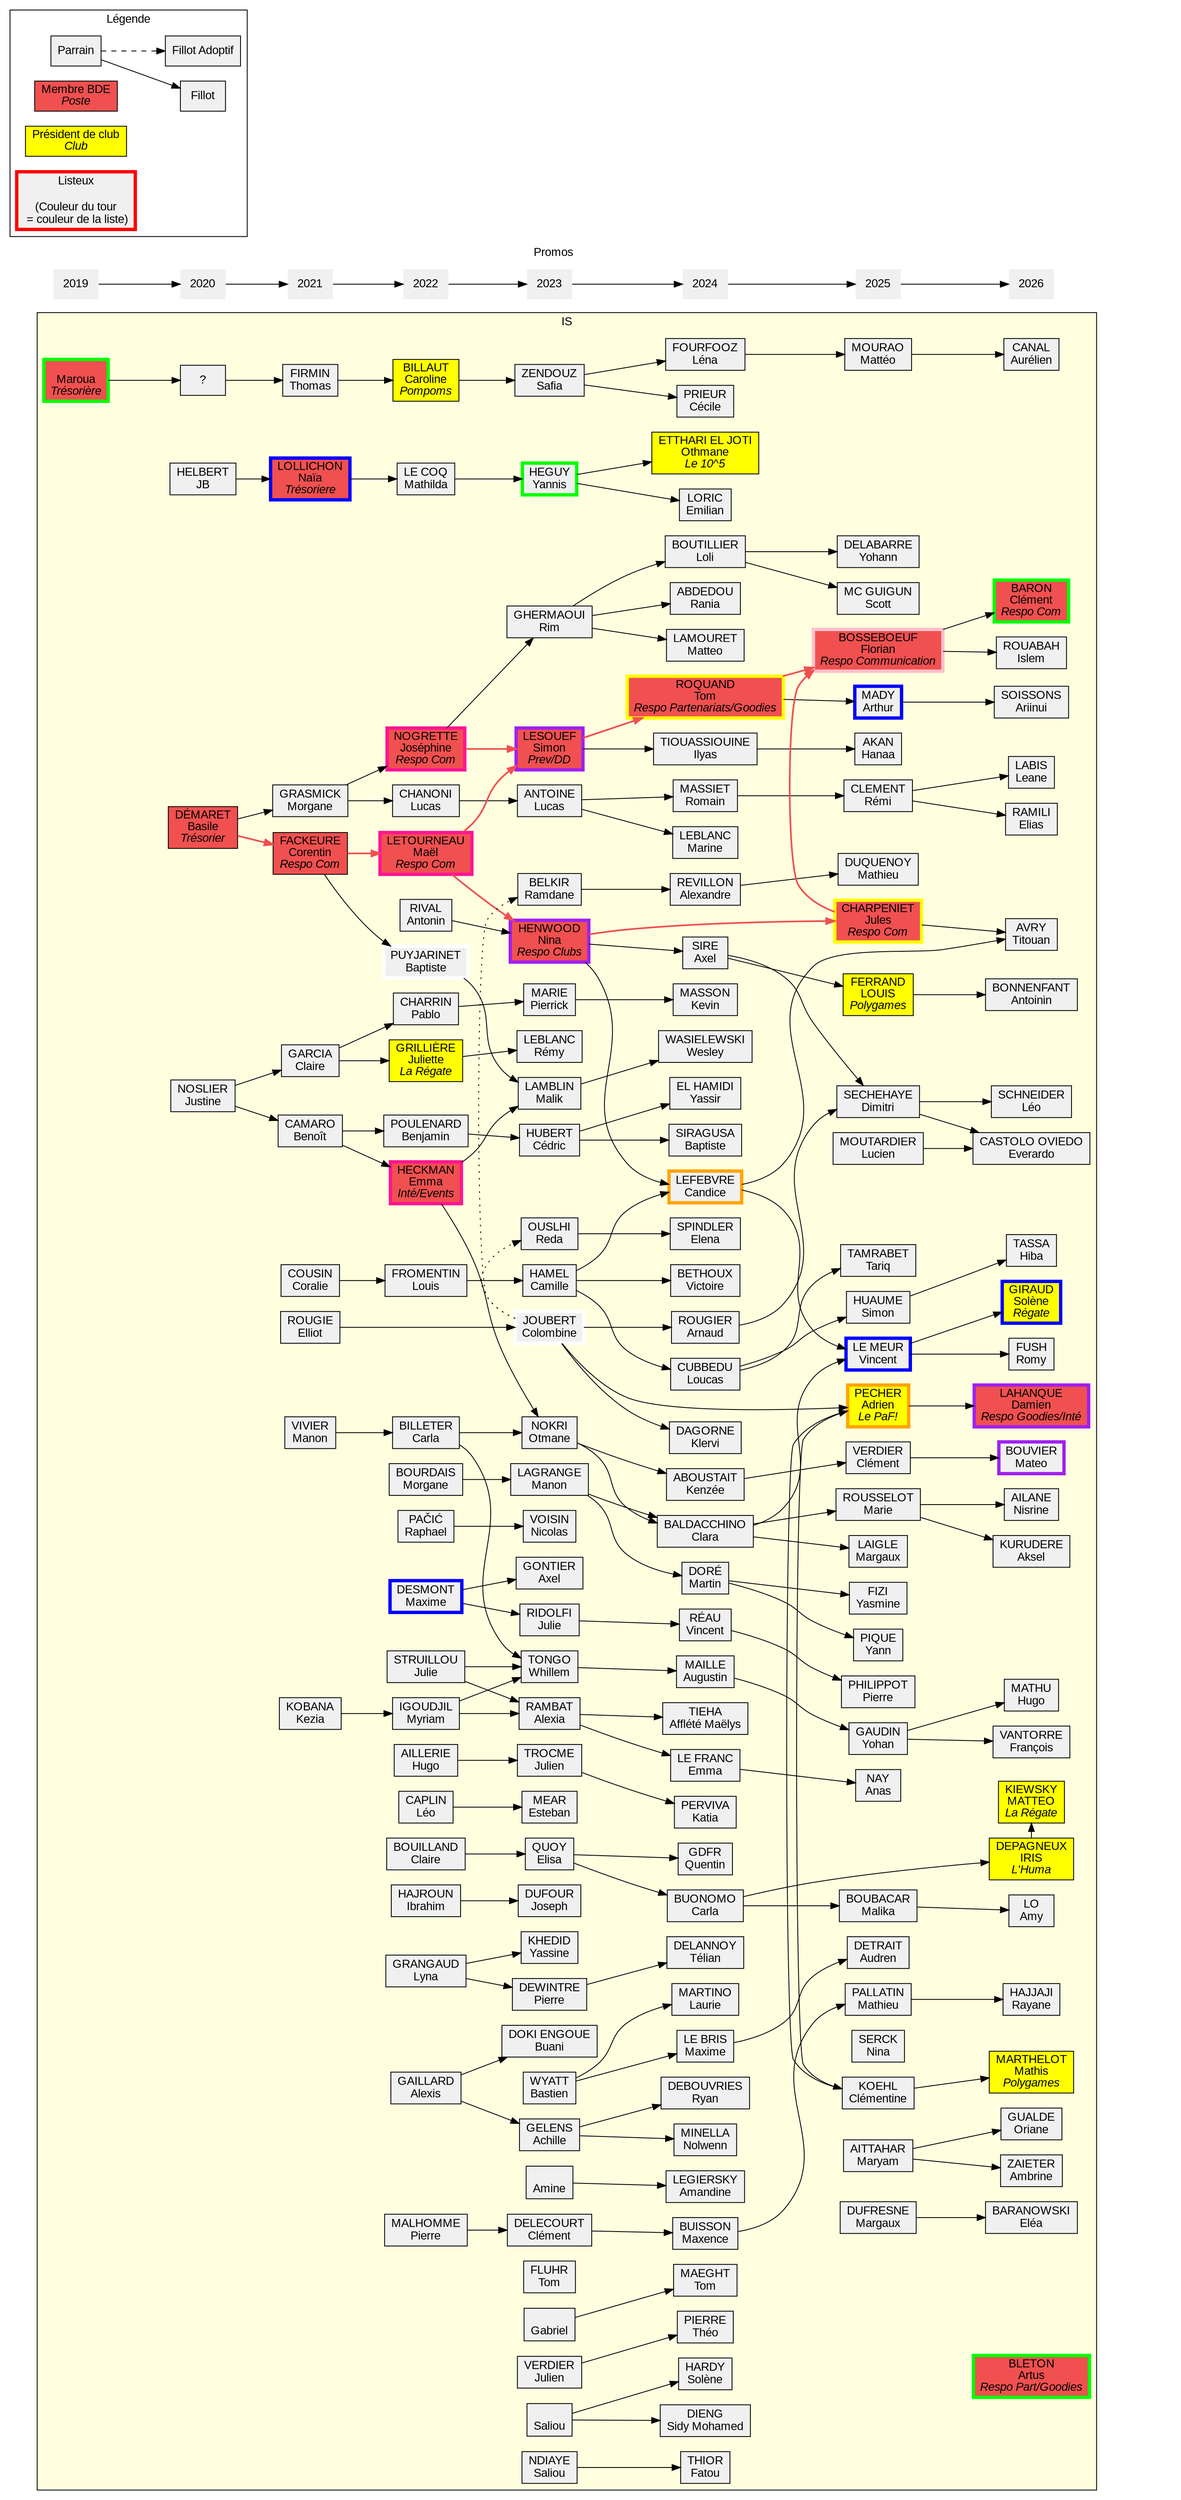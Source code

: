 digraph is {
	graph [
		charset = "UTF-8";
		style = filled;
		fontname = "Arial";
	];

	node [
		shape = box;
		style = filled;
		fillcolor = "#f0f0f0";
		fontname = "Arial";
	];

	rankdir = LR;

	subgraph cluster_promos {
		label = "Promos";
		penwidth = 0;
		color = none;
		node [shape = none];

		"2019" -> "2020" -> "2021" -> "2022" -> "2023" -> "2024" -> "2025" -> "2026";
	}
		subgraph cluster_legende {
		label = "Légende";
		fillcolor = none;

		leg_parrain	[label = "Parrain"];
		leg_fillot	[label = "Fillot"];
		leg_fillotadop	[label = "Fillot Adoptif"];
		leg_BDE		[label = <Membre BDE<BR/><I>Poste</I>> fillcolor="#f05050"];
		leg_prez	[label = <Président de club<BR/><I>Club</I>> fillcolor="yellow"];
		leg_listeux	[label = "Listeux\n\n(Couleur du tour\n = couleur de la liste)" penwidth=4 color="red"];

		leg_parrain -> leg_fillot;
		leg_parrain -> leg_fillotadop [style = "dashed"];
	}

	subgraph cluster_IS {
		label = "IS";
		fillcolor = "#FFFFE0";

		{ rank = "same";
			maroua		[label = <<BR/>Maroua<BR/><I>Trésorière</I>> fillcolor="#f05050" penwidth=4 color="green"];
		}

		{ rank = "same";
			basiledem	[label = <DÉMARET<BR/>Basile<BR/><I>Trésorier</I>> fillcolor="#f05050"];
			jbhelb		[label = "HELBERT\nJB"];
			justinenos	[label = "NOSLIER\nJustine"];
			unknown		[label = "?"];
		}
		maroua -> unknown;

		{ rank = "same";
			benoitcam	[label = "CAMARO\nBenoît"];
			clairegarc	[label = "GARCIA\nClaire"];
			coraliecous	[label = "COUSIN\nCoralie"];
			corentinfack	[label = <FACKEURE<BR/>Corentin<BR/><I>Respo Com</I>> fillcolor="#f05050"];
			elliotrougie	[label = "ROUGIE\nElliot"];
			keziakoba	[label = "KOBANA\nKezia"];
			manonviv	[label = "VIVIER\nManon"];
			morganegras	[label = "GRASMICK\nMorgane"];
			naialoll	[label = <LOLLICHON<BR/>Naïa<BR/><I>Trésoriere</I>> fillcolor="#f05050" penwidth=4 color="blue"];
			thomasfirm	[label = "FIRMIN\nThomas"];
		}
		basiledem -> corentinfack [penwidth=2 color = "#f05050"];
		basiledem -> morganegras;
		jbhelb -> naialoll;
		justinenos -> benoitcam;
		justinenos -> clairegarc;
		unknown -> thomasfirm;

		{ rank="same";
			morgane		[label = "BOURDAIS\nMorgane"];
			raphael		[label = "PAČIĆ\nRaphael"];
			antoninriv	[label = "RIVAL\nAntonin"];
			baptistepuy 	[label = "PUYJARINET\nBaptiste" penwidth=4 color="white"];
			benjaminpoul 	[label = "POULENARD\nBenjamin"];
			carlabill	[label = "BILLETER\nCarla"];
			carolinebill	[label = <BILLAUT<BR/>Caroline<BR/><I>Pompoms</I>> fillcolor="yellow"];
			emmaheck	[label = <HECKMAN<BR/>Emma<BR/><I>Inté/Events</I>> fillcolor="#f05050" penwidth=4 color="deeppink"];
			maximedes	[label = "DESMONT\nMaxime" penwidth=4 color="blue"];
			hugoaill	[label = "AILLERIE\nHugo"];
			josephinenog	[label = <NOGRETTE<BR/>Joséphine<BR/><I>Respo Com</I>> fillcolor="#f05050" penwidth=4 color="deeppink"];
			juliestru	[label = "STRUILLOU\nJulie"];
			juliettegril	[label = <GRILLIÈRE<BR/>Juliette<BR/><I>La Régate</I>> fillcolor="yellow"];
			leocap		[label = "CAPLIN\nLéo"];
			clairebouill	[label = "BOUILLAND\nClaire"];
			ibrahimhaj 	[label = "HAJROUN\nIbrahim"];
			louisfro	[label = "FROMENTIN\nLouis"];
			lucaschan	[label = "CHANONI\nLucas"];
			lynagran	[label = "GRANGAUD\nLyna"];
			maellet		[label = <LETOURNEAU<BR/>Maël<BR/><I>Respo Com</I>> fillcolor="#f05050" penwidth=4 color="deeppink"];
			mathildalec	[label = "LE COQ\nMathilda"];
			myriam		[label = "IGOUDJIL\nMyriam"];
			pablocharr	[label = "CHARRIN\nPablo"];
			pierre 		[label = "MALHOMME\nPierre"];

			alexisgaill	[label = "GAILLARD\nAlexis"];
		}
		benoitcam -> emmaheck;
		benoitcam -> benjaminpoul;
		coraliecous -> louisfro;
		corentinfack -> baptistepuy;
		corentinfack -> maellet [penwidth=2 color = "#f05050"];
		clairegarc -> juliettegril;
		clairegarc -> pablocharr;
		keziakoba -> myriam;
		manonviv -> carlabill;
		morganegras -> josephinenog;
		morganegras -> lucaschan;
		naialoll -> mathildalec;
		thomasfirm -> carolinebill;

		{ rank="same";
			achillegel	[label = "GELENS\nAchille"];
			alexiaram	[label = "RAMBAT\nAlexia"];
			amine		[label = "\nAmine"];
			axelgont 	[label = "GONTIER\nAxel"];
			bastienw	[label = "WYATT\nBastien"];
			buanidoki	[label = "DOKI ENGOUE\nBuani"];
			camilleham 	[label = "HAMEL\nCamille"];
			cedrichub	[label = "HUBERT\nCédric"];
			clementdel 	[label = "DELECOURT\nClément"];
			tomfl 		[label = "FLUHR\nTom"];
			colombinej	[label = "JOUBERT\nColombine" penwidth=4 color="white"];
			elisaquoy	[label = "QUOY\nElisa"];
			estebanme	[label = "MEAR\nEsteban"];
			gabriel 	[label = "\nGabriel"];
			josephduf	[label = "DUFOUR\nJoseph"];
			julierid	[label = "RIDOLFI\nJulie"];
			julient		[label = "TROCME\nJulien"];
			julienv		[label = "VERDIER\nJulien"];
			lucasant	[label = "ANTOINE\nLucas"];
			manonlag	[label = "LAGRANGE\nManon"];
			maliklamb	[label = "LAMBLIN\nMalik"];
			nicolasvois	[label = "VOISIN\nNicolas"];
			nina		[label = <HENWOOD<BR/>Nina<BR/><I>Respo Clubs</I>> fillcolor="#f05050" penwidth=4 color="purple"];
			otmane 		[label = "NOKRI\nOtmane"];
			pierredew	[label = "DEWINTRE\nPierre"];
			pierrickmar	[label = "MARIE\nPierrick"];
			ramdane		[label = "BELKIR\nRamdane"];
			redaous		[label = "OUSLHI\nReda"];
			remylebl	[label = "LEBLANC\nRémy"];
			rim 		[label = "GHERMAOUI\nRim"];
			safia		[label = "ZENDOUZ\nSafia"];
			saliou		[label = "\nSaliou"];
			simonles	[label = <LESOUEF<BR/>Simon<BR/><I>Prev/DD</I>> fillcolor="#f05050" penwidth=4 color="purple"];
			whillem		[label = "TONGO\nWhillem"];
			yannisheg	[label = "HEGUY\nYannis" penwidth=4 color="green"];
			yassinekhed 	[label = "KHEDID\nYassine"];
			sndiaye		[label = "NDIAYE\nSaliou"];
		}
		elliotrougie -> colombinej;

		alexisgaill -> achillegel;
		alexisgaill -> buanidoki;
		antoninriv -> nina;
		baptistepuy -> maliklamb;
		benjaminpoul -> cedrichub;
		carlabill -> otmane;
		carlabill -> whillem;
		carolinebill -> safia;
		clairebouill -> elisaquoy;
		colombinej -> ramdane [style = "dotted"];
		colombinej -> redaous [style = "dotted"];
		emmaheck -> maliklamb;
		emmaheck -> otmane;
		hugoaill -> julient;
		ibrahimhaj -> josephduf;
		josephinenog -> rim;
		josephinenog -> simonles [penwidth=2 color = "#f05050"];
		juliestru -> alexiaram;
		juliestru -> whillem;
		juliettegril -> remylebl;
		leocap -> estebanme;
		louisfro -> camilleham;
		lucaschan -> lucasant;
		lynagran -> pierredew;
		lynagran -> yassinekhed;
		maellet -> nina [penwidth=2 color = "#f05050"];
		maellet -> simonles [penwidth=2 color = "#f05050"];
		mathildalec -> yannisheg;
		maximedes -> axelgont;
		maximedes -> julierid;
		//maximedes -> nina [style = "dashed"];
		morgane -> manonlag;
		myriam -> alexiaram;
		myriam -> whillem;
		pablocharr -> pierrickmar;
		pierre -> clementdel;
		raphael -> nicolasvois;

		{ rank="same";
			affletemaelys	[label = "TIEHA\nAfflété Maëlys"];
			alexandrerev	[label = "REVILLON\nAlexandre"];
			amandineleg	[label = "LEGIERSKY\nAmandine"];
			arnaudroug	[label = "ROUGIER\nArnaud"];
			augustinmail	[label = "MAILLE\nAugustin"];
			axelsi		[label = "SIRE\nAxel"];
			baptistesir	[label = "SIRAGUSA\nBaptiste"];
			candyce		[label = "LEFEBVRE\nCandice" penwidth=4 color="orange"];
			carlabuo	[label = "BUONOMO\nCarla"];
			cecilepri	[label = "PRIEUR\nCécile"];
			clarabald	[label = "BALDACCHINO\nClara"];
			elena 		[label = "SPINDLER\nElena"];
			emilianlor	[label = "LORIC\nEmilian"];
			emmalef		[label = "LE FRANC\nEmma"];
			ilyastiou	[label = "TIOUASSIOUINE\nIlyas"];
			katia		[label = "PERVIVA\nKatia"];
			kenzee		[label = "ABOUSTAIT\nKenzée"];
			kevin		[label = "MASSON\nKevin"];
			klervi		[label = "DAGORNE\nKlervi"];
			lauriemart	[label = "MARTINO\nLaurie"];
			lenafour	[label = "FOURFOOZ\nLéna"];
			loliboutil	[label = "BOUTILLIER\nLoli"];
			loucascub	[label = "CUBBEDU\nLoucas"];
			marineleb	[label = "LEBLANC\nMarine"];
			martindor	[label = "DORÉ\nMartin"];
			matteolam	[label = "LAMOURET\nMatteo"];
			maxencebuis	[label = "BUISSON\nMaxence"];
			maximeleb	[label = "LE BRIS\nMaxime"];
			nolwenn		[label = "MINELLA\nNolwenn"];
			othmane		[label = <ETTHARI EL JOTI<BR/>Othmane<BR/><I>Le 10^5</I>> fillcolor="yellow"];
			quenting 	[label = "GDFR\nQuentin"];
			raniaabed	[label = "ABDEDOU\nRania"];
			romainmass	[label = "MASSIET\nRomain"];
			ryandeb		[label = "DEBOUVRIES\nRyan"];
			sidymohamed	[label = "DIENG\nSidy Mohamed"];
			solenehard	[label = "HARDY\nSolène"];
			telian		[label = "DELANNOY\nTélian"];
			theopierre	[label = "PIERRE\nThéo"];
			tommaeght	[label = "MAEGHT\nTom"];
			tomroq		[label = <ROQUAND<BR/>Tom<BR/><I>Respo Partenariats/Goodies</I>> fillcolor="#f05050" penwidth=4 color="yellow"];
			victoirebet	[label = "BETHOUX\nVictoire"];
			vincentre	[label = "RÉAU\nVincent"];
			wesley		[label = "WASIELEWSKI\nWesley"];
			yassir		[label = "EL HAMIDI\nYassir"];
			fthior		[label = "THIOR\nFatou"];
		}
		sndiaye -> fthior;
		achillegel -> nolwenn;
		achillegel -> ryandeb;
		alexiaram -> emmalef;
		alexiaram -> affletemaelys;
		amine -> amandineleg;
		bastienw -> lauriemart;
		bastienw -> maximeleb;
		camilleham -> candyce;
		camilleham -> loucascub;
		camilleham -> victoirebet;
		cedrichub -> baptistesir;
		cedrichub -> yassir;
		clementdel -> maxencebuis;
		colombinej -> adrienpech;
		colombinej -> arnaudroug;
		colombinej -> klervi;
		elisaquoy -> carlabuo;
		elisaquoy -> quenting;
		gabriel -> tommaeght;
		julierid -> vincentre;
		julient -> katia;
		julienv -> theopierre;
		lucasant -> marineleb;
		lucasant -> romainmass;
		maliklamb -> wesley;
		manonlag -> clarabald;
		manonlag -> martindor;
		nina -> axelsi;
		nina -> julescharp [penwidth=2 color = "#f05050"];
		nina -> candyce;
		otmane -> clarabald;
		otmane -> kenzee;
		pierredew -> telian;
		pierrickmar -> kevin;
		ramdane -> alexandrerev;
		redaous -> elena;
		rim -> loliboutil;
		rim -> matteolam;
		rim -> raniaabed;
		safia -> lenafour;
		safia -> cecilepri;
		saliou -> sidymohamed;
		saliou -> solenehard;
		simonles -> ilyastiou;
		simonles -> tomroq [penwidth=2 color = "#f05050"];
		whillem -> augustinmail;
		yannisheg -> emilianlor;
		yannisheg -> othmane;
		{ rank="same";
			julescharp		[label = <CHARPENIET<BR/>Jules<BR/><I>Respo Com</I>> fillcolor="#f05050" penwidth=4 color="yellow"];
            akanhanaa		[label = "AKAN\nHanaa"];
			adrienpech		[label = <PECHER<BR/>Adrien<BR/><I>Le PaF!</I>> fillcolor="yellow" penwidth=4 color="orange"];
            florianbos      [label = <BOSSEBOEUF<BR/>Florian<BR/><I>Respo Communication</I>> fillcolor="#f05050" penwidth=4 color="pink"];
            remicleme       [label = "CLEMENT\nRémi"];
            clementineko    [label = "KOEHL\nClémentine"];
            audrendetrai    [label = "DETRAIT\nAudren"];
            yohanndela      [label = "DELABARRE\nYohann"];
            scottmcgu       [label = "MC GUIGUN\nScott"];
            mathieuduque    [label = "DUQUENOY\nMathieu"];
            louisferran     [label = <FERRAND<BR/>LOUIS<BR/><I>Polygames</I>> fillcolor="yellow"];
            yasminefizi     [label = "FIZI\nYasmine"];
            yohangaudin     [label = "GAUDIN\nYohan"];
            simonhuaume     [label = "HUAUME\nSimon"];
            margauxlaigl    [label = "LAIGLE\nMargaux"];
            vincentlemeur   [label = "LE MEUR\nVincent" penwidth=4 color="blue"];
            arthurmady      [label = "MADY\nArthur" penwidth=4 color="blue"];
            matteomoura     [label = "MOURAO\nMattéo"];
            anasnay         [label = "NAY\nAnas"];
            mathieupall     [label = "PALLATIN\nMathieu"];
            pierrephili     [label = "PHILIPPOT\nPierre"];
            dimitrisech     [label = "SECHEHAYE\nDimitri"];
            ninaserck       [label = "SERCK\nNina"];
            tariqtambar     [label = "TAMRABET\nTariq"];
            clementverd     [label = "VERDIER\nClément"];
            yannpique       [label = "PIQUE\nYann"];
			mrousselot		[label = "ROUSSELOT\nMarie"];
			maittahar		[label = "AITTAHAR\nMaryam"];
			lmoutardier		[label = "MOUTARDIER\nLucien"];
			mboubacar		[label = "BOUBACAR\nMalika"];
			mdufresne		[label = "DUFRESNE\nMargaux"];
        }
		carlabuo -> mboubacar;
        ilyastiou ->akanhanaa;
        tomroq -> florianbos [penwidth=2 color = "#f05050"];
        julescharp -> florianbos [penwidth=2 color = "#f05050"];
        romainmass -> remicleme;
        adrienpech -> clementineko;
        clementineko -> adrienpech;
        carlabuo -> irisdepagneu;
        maximeleb -> audrendetrai;
        alexandrerev -> mathieuduque;
        axelsi-> louisferran;
        martindor -> yasminefizi;
        augustinmail -> yohangaudin;
        loucascub -> simonhuaume;
        clarabald -> margauxlaigl;
        candyce -> vincentlemeur;
        clarabald -> vincentlemeur;
        tomroq -> arthurmady;
        lenafour -> matteomoura;
        emmalef -> anasnay;
        maxencebuis-> mathieupall;
        vincentre -> pierrephili;
        axelsi -> dimitrisech;
        arnaudroug -> dimitrisech;
        loucascub -> tariqtambar;
        julescharp -> titouanavr;
        candyce -> titouanavr;
        kenzee -> clementverd;
        martindor -> yannpique;
        loliboutil ->yohanndela;
        loliboutil -> scottmcgu;
		clarabald -> mrousselot; 
	{ rank="same";
			irisdepagneu    [label = <DEPAGNEUX<BR/>IRIS<BR/><I>L'Huma</I>> fillcolor="yellow"];
            rfush		[label = "FUSH\nRomy"];
			sgiraud 	[label = <GIRAUD<BR/>Solène<BR/><I>Régate</I>> fillcolor="yellow" penwidth=4 color="blue"];
			htassa  	[label = "TASSA\nHiba"];
			mmarthelot  [label = <MARTHELOT<BR/>Mathis<BR/><I>Polygames</I>> fillcolor="yellow"];
			fvantorre   [label = "VANTORRE\nFrançois"];
			hmathu		[label = "MATHU\nHugo"];
			dlahanque   [label = <LAHANQUE<BR/>Damien<BR/><I>Respo Goodies/Inté</I>> fillcolor="#f05050" penwidth=4 color="purple"];
			nailane     [label = "AILANE\nNisrine"];
			akurudere   [label = "KURUDERE\nAksel"];
			mbouvier    [label = "BOUVIER\nMateo" penwidth=4 color="purple"];
			llabis		[label = "LABIS\nLeane"];
			eramili     [label = "RAMILI\nElias"];
			cbaron 		[label = <BARON<BR/>Clément<BR/><I>Respo Com</I>> fillcolor="#f05050" penwidth=4 color="green"];
			irouabah	[label = "ROUABAH\nIslem"];
			abonnefant	[label = "BONNENFANT\nAntoinin"];
			rhajjaji	[label = "HAJJAJI\nRayane"];
			eschneider  [label = "SCHNEIDER\nLéo"];
			ogualde		[label = "GUALDE\nOriane"];
			azaieter	[label = "ZAIETER\nAmbrine"];
			mkiewsky	[label = <KIEWSKY<BR/>MATTEO<BR/><I>La Régate</I>> fillcolor="yellow"];
			titouanavr  [label = "AVRY\nTitouan"];
			ecastol 	[label = "CASTOLO OVIEDO\nEverardo"];
			alo 		[label = "LO\nAmy"];
			asoissons   [label = "SOISSONS\nAriinui"];
			acanal		[label = "CANAL\nAurélien"];
			ebaranowski [label = "BARANOWSKI\nEléa"];
			ableton 	[label = <BLETON<BR/>Artus<BR/><I>Respo Part/Goodies</I>> fillcolor="#f05050" penwidth=4 color="green"]
        }
		vincentlemeur->rfush;
		vincentlemeur->sgiraud;
		simonhuaume->htassa;
		clementineko ->mmarthelot;
		yohangaudin->fvantorre;
		yohangaudin->hmathu;
	
		adrienpech->dlahanque;
		mrousselot->nailane;
		mrousselot->akurudere;
		clementverd->mbouvier;
		remicleme->llabis;
		remicleme->eramili;
		florianbos ->cbaron;
		florianbos ->irouabah;
		louisferran->abonnefant;
		mathieupall->rhajjaji;
		dimitrisech->ecastol;
		dimitrisech->eschneider;
		maittahar->ogualde;
		maittahar->azaieter;
		irisdepagneu->mkiewsky;
		lmoutardier->ecastol;
		mboubacar->alo;
		arthurmady->asoissons;
		matteomoura->acanal;
		mdufresne->ebaranowski;
	}
	endnode [style=invis];

	ebaranowski -> endnode [style=invis];
	"2026" -> endnode [style=invis];
}
